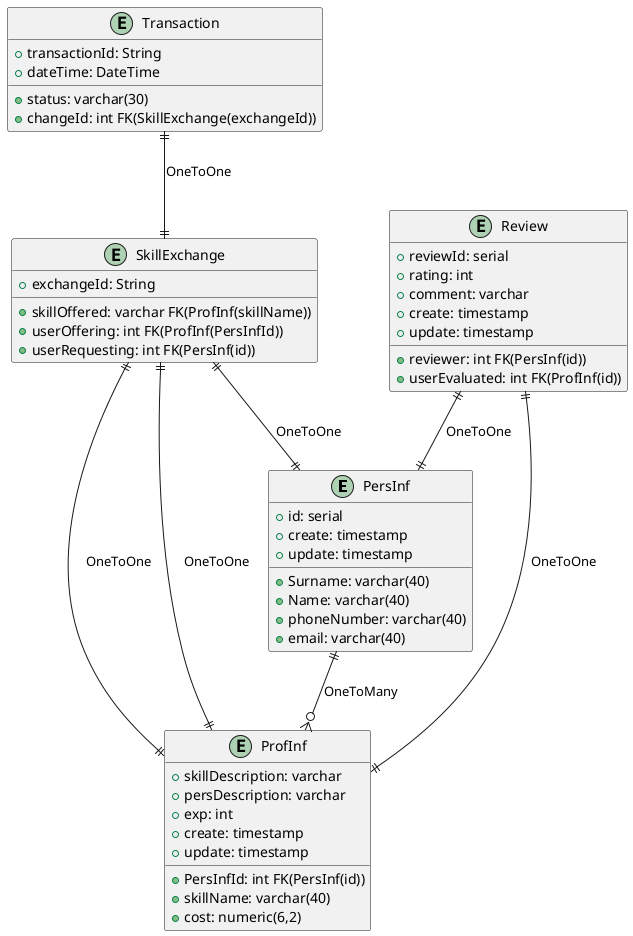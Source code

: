 @startuml

entity PersInf {
    +id: serial
    +Surname: varchar(40)
    +Name: varchar(40)
    +phoneNumber: varchar(40)
    +email: varchar(40)
    +create: timestamp
    +update: timestamp
}

entity ProfInf {
    +PersInfId: int FK(PersInf(id))
    +skillName: varchar(40)
    +skillDescription: varchar
    +cost: numeric(6,2)
    +persDescription: varchar
    +exp: int
    +create: timestamp
    +update: timestamp
}

entity SkillExchange{
    +exchangeId: String
    +skillOffered: varchar FK(ProfInf(skillName))
    +userOffering: int FK(ProfInf(PersInfId))
    +userRequesting: int FK(PersInf(id))
}

entity Review {
    +reviewId: serial
    +rating: int
    +comment: varchar
    +reviewer: int FK(PersInf(id))
    +userEvaluated: int FK(ProfInf(id))
    +create: timestamp
    +update: timestamp
}

entity Transaction {
    +transactionId: String
    +dateTime: DateTime
    +status: varchar(30)
    +changeId: int FK(SkillExchange(exchangeId))
}



PersInf ||--o{ ProfInf : "OneToMany"
SkillExchange ||--|| PersInf : "OneToOne"
SkillExchange ||--|| ProfInf : "OneToOne"
SkillExchange ||--|| ProfInf : "OneToOne"
Review ||--|| ProfInf : "OneToOne"
Review ||--|| PersInf : "OneToOne"
Transaction ||--|| SkillExchange : "OneToOne"

@enduml




